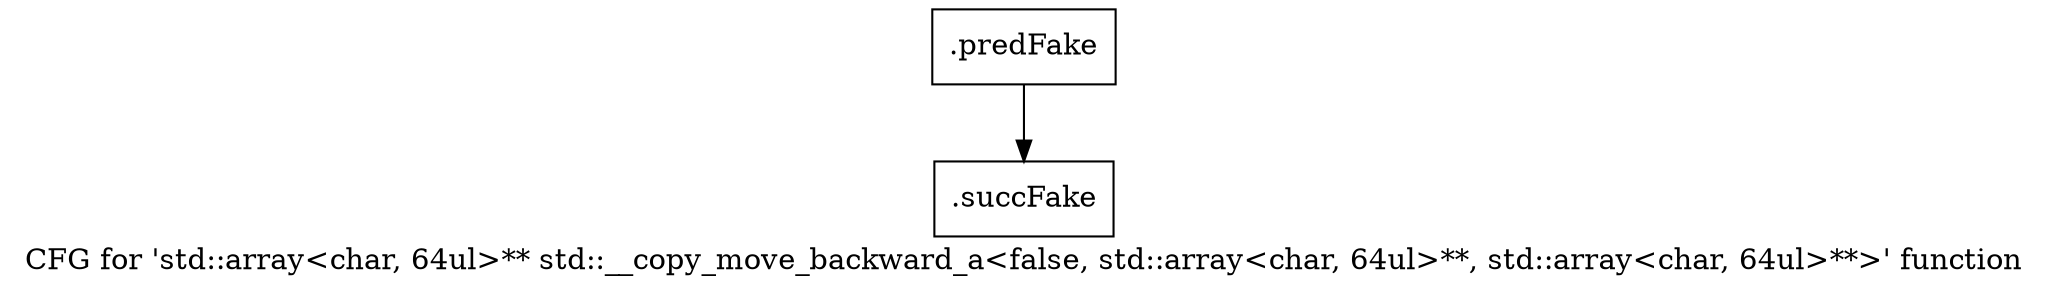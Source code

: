 digraph "CFG for 'std::array\<char, 64ul\>** std::__copy_move_backward_a\<false, std::array\<char, 64ul\>**, std::array\<char, 64ul\>**\>' function" {
	label="CFG for 'std::array\<char, 64ul\>** std::__copy_move_backward_a\<false, std::array\<char, 64ul\>**, std::array\<char, 64ul\>**\>' function";

	Node0x5ef5060 [shape=record,filename="",linenumber="",label="{.predFake}"];
	Node0x5ef5060 -> Node0x62ef990[ callList="" memoryops="" filename="/mnt/xilinx/Vitis_HLS/2021.2/tps/lnx64/gcc-6.2.0/lib/gcc/x86_64-pc-linux-gnu/6.2.0/../../../../include/c++/6.2.0/bits/stl_algobase.h" execusionnum="0"];
	Node0x62ef990 [shape=record,filename="/mnt/xilinx/Vitis_HLS/2021.2/tps/lnx64/gcc-6.2.0/lib/gcc/x86_64-pc-linux-gnu/6.2.0/../../../../include/c++/6.2.0/bits/stl_algobase.h",linenumber="587",label="{.succFake}"];
}
